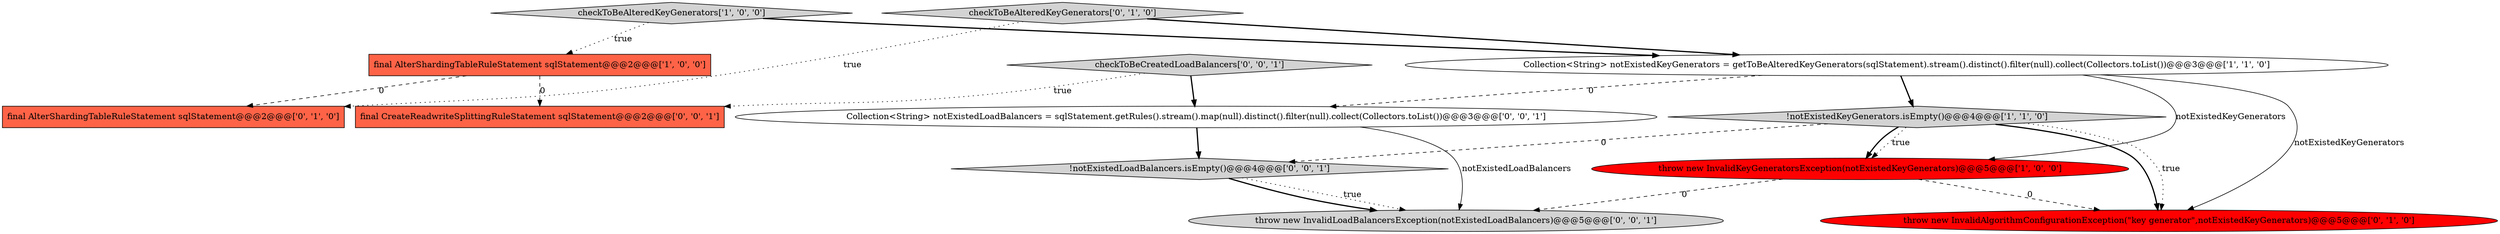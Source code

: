 digraph {
9 [style = filled, label = "final CreateReadwriteSplittingRuleStatement sqlStatement@@@2@@@['0', '0', '1']", fillcolor = tomato, shape = box image = "AAA0AAABBB3BBB"];
12 [style = filled, label = "checkToBeCreatedLoadBalancers['0', '0', '1']", fillcolor = lightgray, shape = diamond image = "AAA0AAABBB3BBB"];
1 [style = filled, label = "final AlterShardingTableRuleStatement sqlStatement@@@2@@@['1', '0', '0']", fillcolor = tomato, shape = box image = "AAA1AAABBB1BBB"];
0 [style = filled, label = "throw new InvalidKeyGeneratorsException(notExistedKeyGenerators)@@@5@@@['1', '0', '0']", fillcolor = red, shape = ellipse image = "AAA1AAABBB1BBB"];
2 [style = filled, label = "!notExistedKeyGenerators.isEmpty()@@@4@@@['1', '1', '0']", fillcolor = lightgray, shape = diamond image = "AAA0AAABBB1BBB"];
11 [style = filled, label = "throw new InvalidLoadBalancersException(notExistedLoadBalancers)@@@5@@@['0', '0', '1']", fillcolor = lightgray, shape = ellipse image = "AAA0AAABBB3BBB"];
6 [style = filled, label = "throw new InvalidAlgorithmConfigurationException(\"key generator\",notExistedKeyGenerators)@@@5@@@['0', '1', '0']", fillcolor = red, shape = ellipse image = "AAA1AAABBB2BBB"];
3 [style = filled, label = "checkToBeAlteredKeyGenerators['1', '0', '0']", fillcolor = lightgray, shape = diamond image = "AAA0AAABBB1BBB"];
8 [style = filled, label = "!notExistedLoadBalancers.isEmpty()@@@4@@@['0', '0', '1']", fillcolor = lightgray, shape = diamond image = "AAA0AAABBB3BBB"];
7 [style = filled, label = "checkToBeAlteredKeyGenerators['0', '1', '0']", fillcolor = lightgray, shape = diamond image = "AAA0AAABBB2BBB"];
10 [style = filled, label = "Collection<String> notExistedLoadBalancers = sqlStatement.getRules().stream().map(null).distinct().filter(null).collect(Collectors.toList())@@@3@@@['0', '0', '1']", fillcolor = white, shape = ellipse image = "AAA0AAABBB3BBB"];
4 [style = filled, label = "Collection<String> notExistedKeyGenerators = getToBeAlteredKeyGenerators(sqlStatement).stream().distinct().filter(null).collect(Collectors.toList())@@@3@@@['1', '1', '0']", fillcolor = white, shape = ellipse image = "AAA0AAABBB1BBB"];
5 [style = filled, label = "final AlterShardingTableRuleStatement sqlStatement@@@2@@@['0', '1', '0']", fillcolor = tomato, shape = box image = "AAA1AAABBB2BBB"];
2->0 [style = dotted, label="true"];
1->5 [style = dashed, label="0"];
2->6 [style = bold, label=""];
0->6 [style = dashed, label="0"];
1->9 [style = dashed, label="0"];
0->11 [style = dashed, label="0"];
4->2 [style = bold, label=""];
7->4 [style = bold, label=""];
2->8 [style = dashed, label="0"];
3->4 [style = bold, label=""];
7->5 [style = dotted, label="true"];
4->0 [style = solid, label="notExistedKeyGenerators"];
2->0 [style = bold, label=""];
12->10 [style = bold, label=""];
10->8 [style = bold, label=""];
2->6 [style = dotted, label="true"];
4->6 [style = solid, label="notExistedKeyGenerators"];
10->11 [style = solid, label="notExistedLoadBalancers"];
8->11 [style = dotted, label="true"];
4->10 [style = dashed, label="0"];
8->11 [style = bold, label=""];
3->1 [style = dotted, label="true"];
12->9 [style = dotted, label="true"];
}
